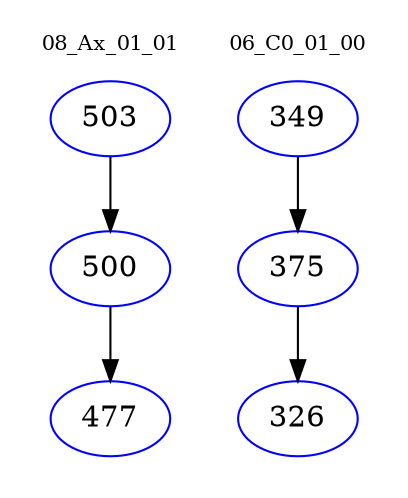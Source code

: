 digraph{
subgraph cluster_0 {
color = white
label = "08_Ax_01_01";
fontsize=10;
T0_503 [label="503", color="blue"]
T0_503 -> T0_500 [color="black"]
T0_500 [label="500", color="blue"]
T0_500 -> T0_477 [color="black"]
T0_477 [label="477", color="blue"]
}
subgraph cluster_1 {
color = white
label = "06_C0_01_00";
fontsize=10;
T1_349 [label="349", color="blue"]
T1_349 -> T1_375 [color="black"]
T1_375 [label="375", color="blue"]
T1_375 -> T1_326 [color="black"]
T1_326 [label="326", color="blue"]
}
}
